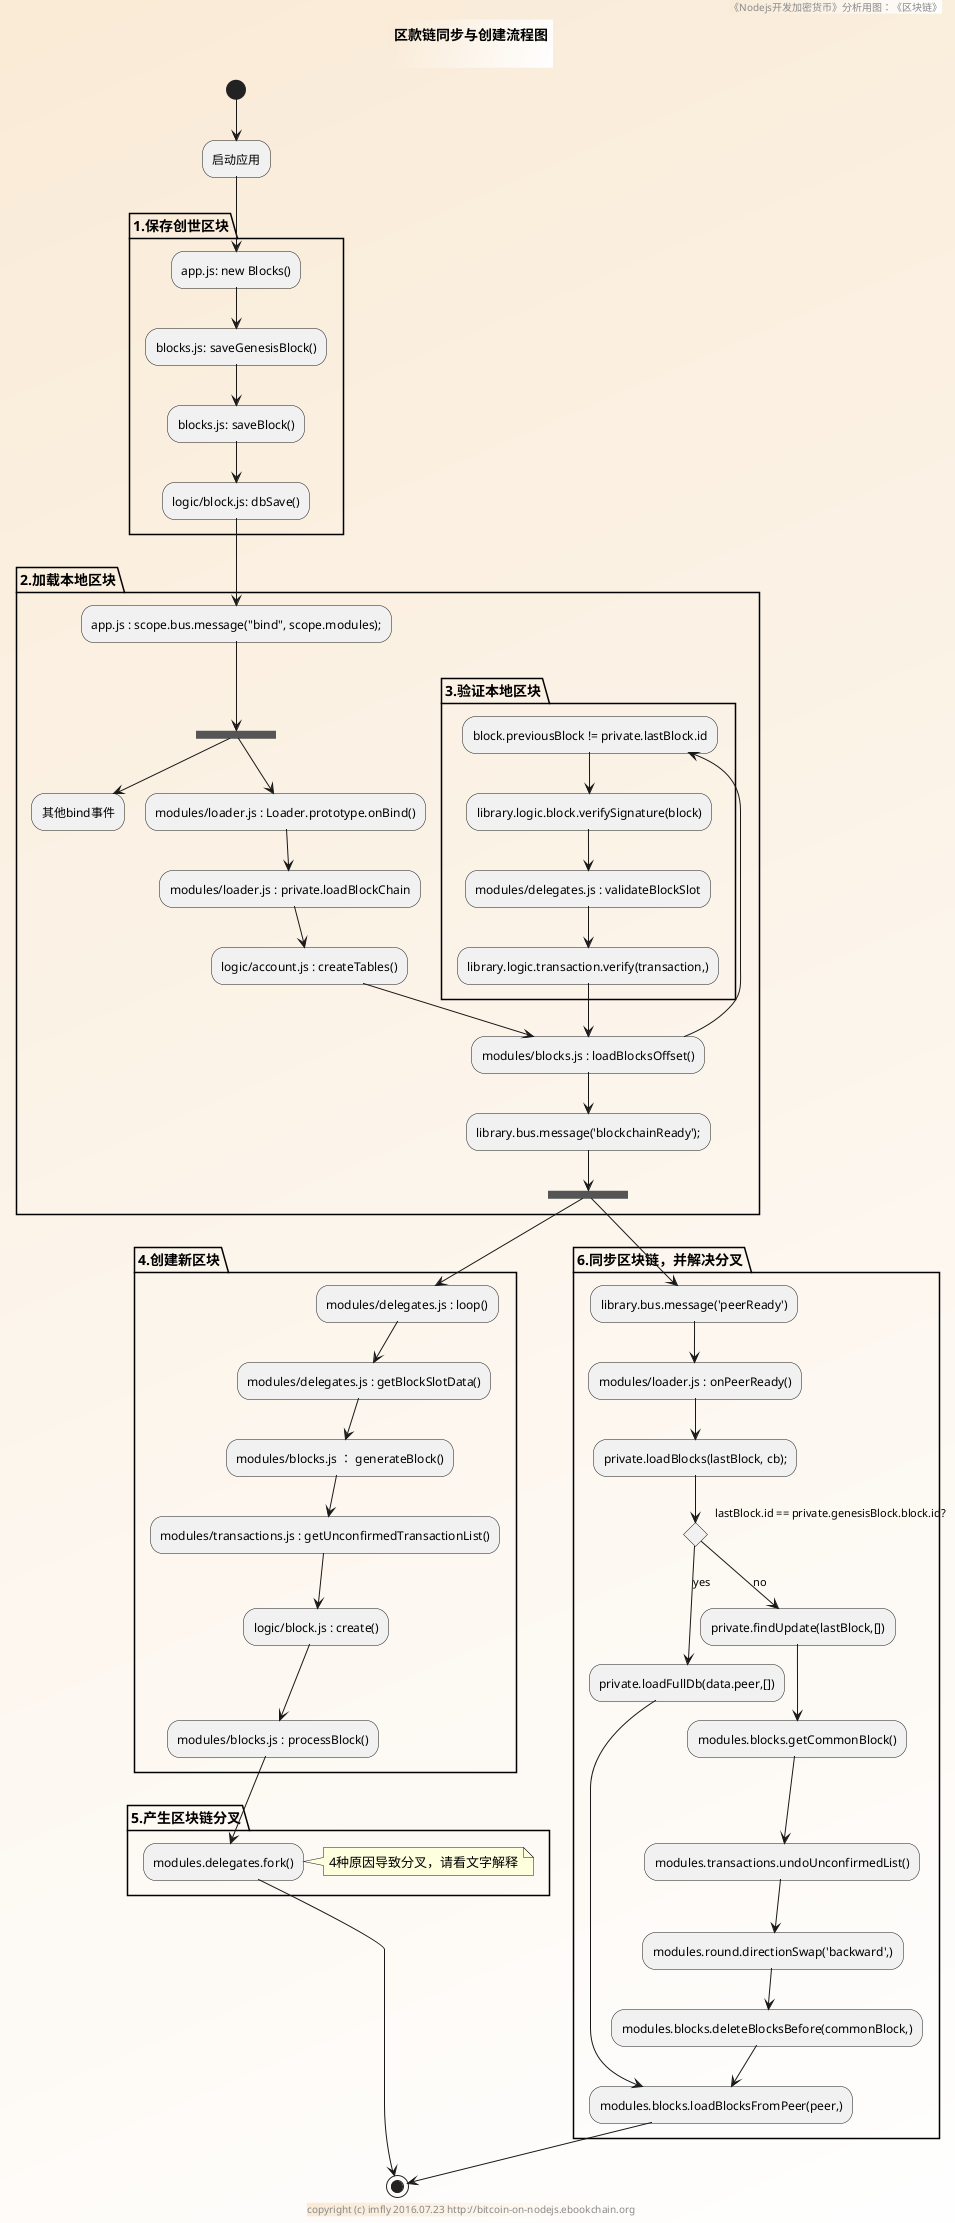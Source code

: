 @startuml ../../../styles/images/modules/blocks/blocks-activity.png
skinparam BorderColor #blue\9932CC
skinparam backgroundcolor AntiqueWhite/white

title
区款链同步与创建流程图

end title

footer copyright (c) imfly 2016.07.23 http://bitcoin-on-nodejs.ebookchain.org
header 《Nodejs开发加密货币》分析用图：《区块链》

(*) --> 启动应用

partition "1.保存创世区块" {
  --> app.js: new Blocks()
  --> blocks.js: saveGenesisBlock()
  --> blocks.js: saveBlock()
  --> logic/block.js: dbSave()
}

partition "2.加载本地区块" {
  --> app.js : scope.bus.message("bind", scope.modules);
  --> ==bind==
  --> "其他bind事件"
  ==bind== --> modules/loader.js : Loader.prototype.onBind()
  --> modules/loader.js : private.loadBlockChain
  --> logic/account.js : createTables()
  --> "modules/blocks.js : loadBlocksOffset()" as loadBlocksOffset
  partition "3.验证本地区块" {
    --> block.previousBlock != private.lastBlock.id
    --> library.logic.block.verifySignature(block)
    --> modules/delegates.js : validateBlockSlot
    --> library.logic.transaction.verify(transaction,)
    --> loadBlocksOffset
  }
  --> library.bus.message('blockchainReady');
  --> ==blockchainReady==
}

partition "4.创建新区块" {
  --> modules/delegates.js : loop()
  --> modules/delegates.js : getBlockSlotData()
  --> modules/blocks.js ： generateBlock()
  --> modules/transactions.js : getUnconfirmedTransactionList()
  --> logic/block.js : create()
  --> modules/blocks.js : processBlock()
}

partition "5.产生区块链分叉" {
  --> modules.delegates.fork()
  note right: 4种原因导致分叉，请看文字解释
}

--> (*)

partition "6.同步区块链，并解决分叉" {
  ==blockchainReady== --> library.bus.message('peerReady')
  --> modules/loader.js : onPeerReady()
  --> private.loadBlocks(lastBlock, cb);
  if lastBlock.id == private.genesisBlock.block.id? then
  --> [yes] private.loadFullDb(data.peer,[])
  --> "modules.blocks.loadBlocksFromPeer(peer,)" as loadBlocksFromPeer
  else
  --> [no] private.findUpdate(lastBlock,[])
  endif
  --> modules.blocks.getCommonBlock()
  --> modules.transactions.undoUnconfirmedList()
  --> modules.round.directionSwap('backward',)
  --> modules.blocks.deleteBlocksBefore(commonBlock,)
  --> loadBlocksFromPeer
}

--> (*)
@enduml
